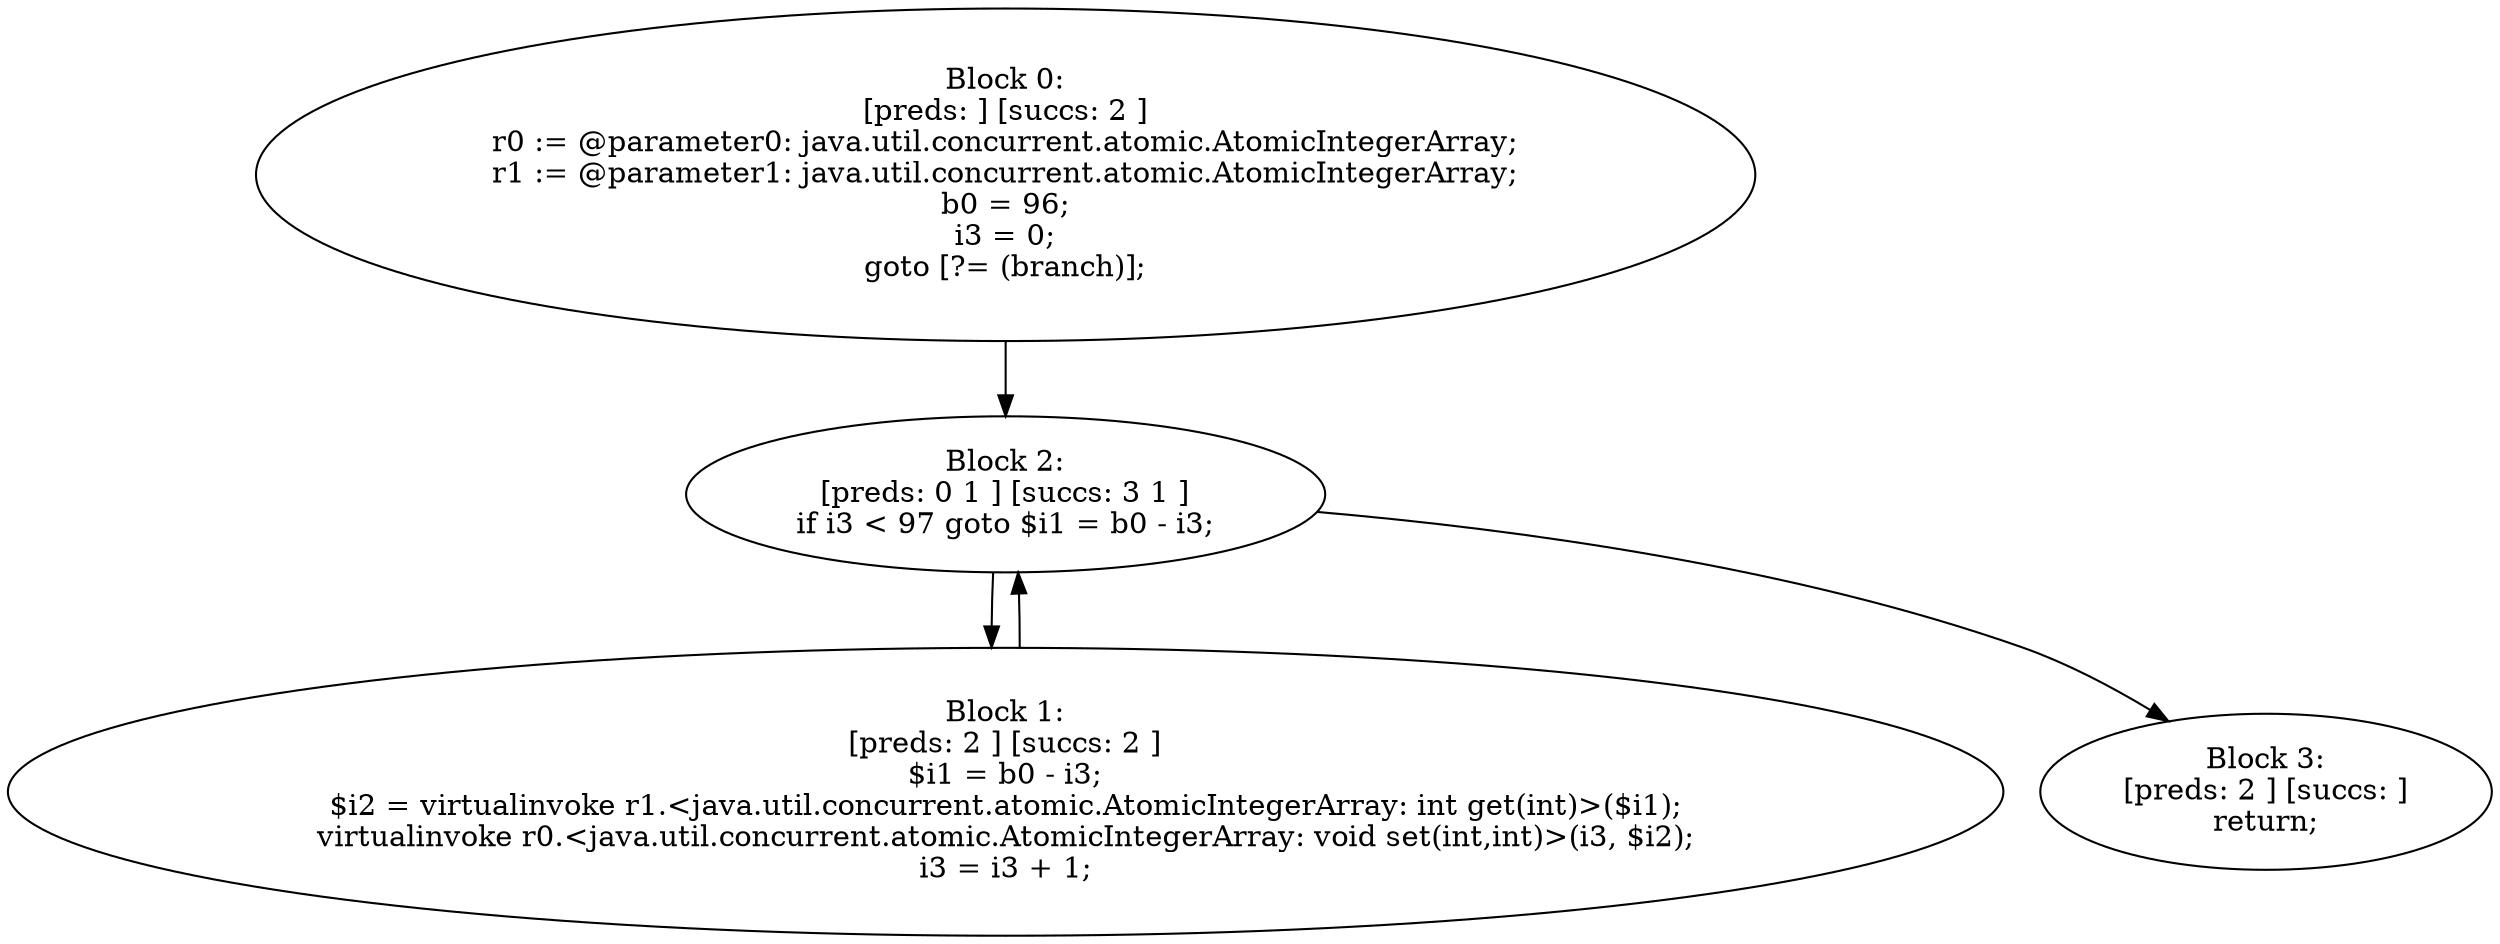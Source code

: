 digraph "unitGraph" {
    "Block 0:
[preds: ] [succs: 2 ]
r0 := @parameter0: java.util.concurrent.atomic.AtomicIntegerArray;
r1 := @parameter1: java.util.concurrent.atomic.AtomicIntegerArray;
b0 = 96;
i3 = 0;
goto [?= (branch)];
"
    "Block 1:
[preds: 2 ] [succs: 2 ]
$i1 = b0 - i3;
$i2 = virtualinvoke r1.<java.util.concurrent.atomic.AtomicIntegerArray: int get(int)>($i1);
virtualinvoke r0.<java.util.concurrent.atomic.AtomicIntegerArray: void set(int,int)>(i3, $i2);
i3 = i3 + 1;
"
    "Block 2:
[preds: 0 1 ] [succs: 3 1 ]
if i3 < 97 goto $i1 = b0 - i3;
"
    "Block 3:
[preds: 2 ] [succs: ]
return;
"
    "Block 0:
[preds: ] [succs: 2 ]
r0 := @parameter0: java.util.concurrent.atomic.AtomicIntegerArray;
r1 := @parameter1: java.util.concurrent.atomic.AtomicIntegerArray;
b0 = 96;
i3 = 0;
goto [?= (branch)];
"->"Block 2:
[preds: 0 1 ] [succs: 3 1 ]
if i3 < 97 goto $i1 = b0 - i3;
";
    "Block 1:
[preds: 2 ] [succs: 2 ]
$i1 = b0 - i3;
$i2 = virtualinvoke r1.<java.util.concurrent.atomic.AtomicIntegerArray: int get(int)>($i1);
virtualinvoke r0.<java.util.concurrent.atomic.AtomicIntegerArray: void set(int,int)>(i3, $i2);
i3 = i3 + 1;
"->"Block 2:
[preds: 0 1 ] [succs: 3 1 ]
if i3 < 97 goto $i1 = b0 - i3;
";
    "Block 2:
[preds: 0 1 ] [succs: 3 1 ]
if i3 < 97 goto $i1 = b0 - i3;
"->"Block 3:
[preds: 2 ] [succs: ]
return;
";
    "Block 2:
[preds: 0 1 ] [succs: 3 1 ]
if i3 < 97 goto $i1 = b0 - i3;
"->"Block 1:
[preds: 2 ] [succs: 2 ]
$i1 = b0 - i3;
$i2 = virtualinvoke r1.<java.util.concurrent.atomic.AtomicIntegerArray: int get(int)>($i1);
virtualinvoke r0.<java.util.concurrent.atomic.AtomicIntegerArray: void set(int,int)>(i3, $i2);
i3 = i3 + 1;
";
}
